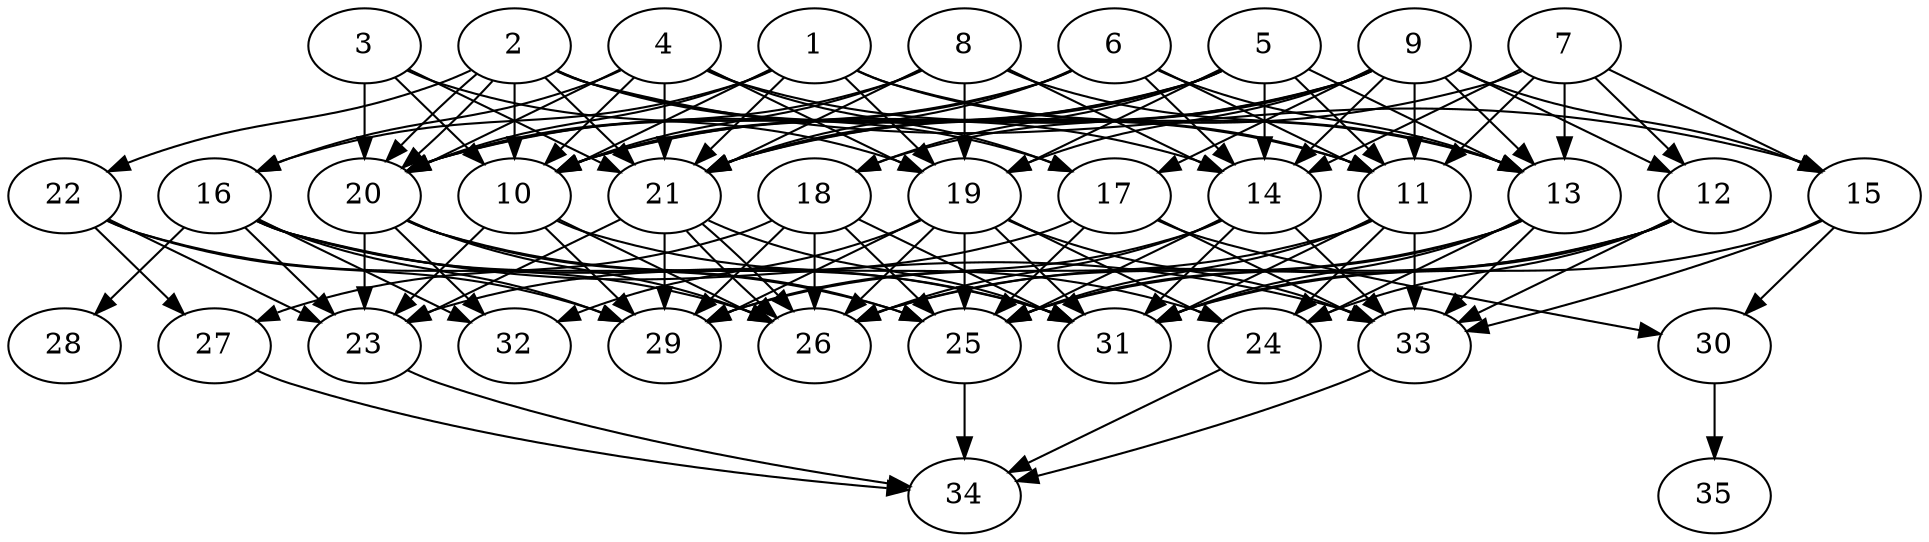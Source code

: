 // DAG automatically generated by daggen at Thu Oct  3 14:05:36 2019
// ./daggen --dot -n 35 --ccr 0.4 --fat 0.7 --regular 0.7 --density 0.9 --mindata 5242880 --maxdata 52428800 
digraph G {
  1 [size="74972160", alpha="0.20", expect_size="29988864"] 
  1 -> 10 [size ="29988864"]
  1 -> 11 [size ="29988864"]
  1 -> 13 [size ="29988864"]
  1 -> 16 [size ="29988864"]
  1 -> 19 [size ="29988864"]
  1 -> 20 [size ="29988864"]
  1 -> 21 [size ="29988864"]
  2 [size="80384000", alpha="0.17", expect_size="32153600"] 
  2 -> 10 [size ="32153600"]
  2 -> 14 [size ="32153600"]
  2 -> 15 [size ="32153600"]
  2 -> 17 [size ="32153600"]
  2 -> 20 [size ="32153600"]
  2 -> 20 [size ="32153600"]
  2 -> 21 [size ="32153600"]
  2 -> 22 [size ="32153600"]
  3 [size="86707200", alpha="0.06", expect_size="34682880"] 
  3 -> 10 [size ="34682880"]
  3 -> 19 [size ="34682880"]
  3 -> 20 [size ="34682880"]
  3 -> 21 [size ="34682880"]
  4 [size="115432960", alpha="0.03", expect_size="46173184"] 
  4 -> 10 [size ="46173184"]
  4 -> 11 [size ="46173184"]
  4 -> 16 [size ="46173184"]
  4 -> 17 [size ="46173184"]
  4 -> 19 [size ="46173184"]
  4 -> 20 [size ="46173184"]
  4 -> 21 [size ="46173184"]
  5 [size="52605440", alpha="0.18", expect_size="21042176"] 
  5 -> 10 [size ="21042176"]
  5 -> 11 [size ="21042176"]
  5 -> 13 [size ="21042176"]
  5 -> 14 [size ="21042176"]
  5 -> 18 [size ="21042176"]
  5 -> 19 [size ="21042176"]
  5 -> 20 [size ="21042176"]
  5 -> 21 [size ="21042176"]
  6 [size="13992960", alpha="0.02", expect_size="5597184"] 
  6 -> 10 [size ="5597184"]
  6 -> 11 [size ="5597184"]
  6 -> 13 [size ="5597184"]
  6 -> 14 [size ="5597184"]
  6 -> 20 [size ="5597184"]
  6 -> 21 [size ="5597184"]
  7 [size="55285760", alpha="0.16", expect_size="22114304"] 
  7 -> 11 [size ="22114304"]
  7 -> 12 [size ="22114304"]
  7 -> 13 [size ="22114304"]
  7 -> 14 [size ="22114304"]
  7 -> 15 [size ="22114304"]
  7 -> 21 [size ="22114304"]
  8 [size="82677760", alpha="0.01", expect_size="33071104"] 
  8 -> 10 [size ="33071104"]
  8 -> 13 [size ="33071104"]
  8 -> 14 [size ="33071104"]
  8 -> 19 [size ="33071104"]
  8 -> 20 [size ="33071104"]
  8 -> 21 [size ="33071104"]
  9 [size="18321920", alpha="0.15", expect_size="7328768"] 
  9 -> 10 [size ="7328768"]
  9 -> 11 [size ="7328768"]
  9 -> 12 [size ="7328768"]
  9 -> 13 [size ="7328768"]
  9 -> 14 [size ="7328768"]
  9 -> 15 [size ="7328768"]
  9 -> 17 [size ="7328768"]
  9 -> 18 [size ="7328768"]
  9 -> 19 [size ="7328768"]
  9 -> 21 [size ="7328768"]
  10 [size="32995840", alpha="0.05", expect_size="13198336"] 
  10 -> 23 [size ="13198336"]
  10 -> 24 [size ="13198336"]
  10 -> 26 [size ="13198336"]
  10 -> 29 [size ="13198336"]
  11 [size="20272640", alpha="0.01", expect_size="8109056"] 
  11 -> 24 [size ="8109056"]
  11 -> 25 [size ="8109056"]
  11 -> 29 [size ="8109056"]
  11 -> 31 [size ="8109056"]
  11 -> 33 [size ="8109056"]
  12 [size="19883520", alpha="0.04", expect_size="7953408"] 
  12 -> 24 [size ="7953408"]
  12 -> 25 [size ="7953408"]
  12 -> 26 [size ="7953408"]
  12 -> 31 [size ="7953408"]
  12 -> 33 [size ="7953408"]
  13 [size="121072640", alpha="0.12", expect_size="48429056"] 
  13 -> 24 [size ="48429056"]
  13 -> 25 [size ="48429056"]
  13 -> 26 [size ="48429056"]
  13 -> 31 [size ="48429056"]
  13 -> 33 [size ="48429056"]
  14 [size="40064000", alpha="0.05", expect_size="16025600"] 
  14 -> 25 [size ="16025600"]
  14 -> 26 [size ="16025600"]
  14 -> 29 [size ="16025600"]
  14 -> 31 [size ="16025600"]
  14 -> 33 [size ="16025600"]
  15 [size="56947200", alpha="0.10", expect_size="22778880"] 
  15 -> 30 [size ="22778880"]
  15 -> 31 [size ="22778880"]
  15 -> 33 [size ="22778880"]
  16 [size="46799360", alpha="0.05", expect_size="18719744"] 
  16 -> 23 [size ="18719744"]
  16 -> 25 [size ="18719744"]
  16 -> 28 [size ="18719744"]
  16 -> 29 [size ="18719744"]
  16 -> 31 [size ="18719744"]
  16 -> 32 [size ="18719744"]
  16 -> 33 [size ="18719744"]
  17 [size="61332480", alpha="0.05", expect_size="24532992"] 
  17 -> 23 [size ="24532992"]
  17 -> 25 [size ="24532992"]
  17 -> 30 [size ="24532992"]
  17 -> 33 [size ="24532992"]
  18 [size="39347200", alpha="0.14", expect_size="15738880"] 
  18 -> 25 [size ="15738880"]
  18 -> 26 [size ="15738880"]
  18 -> 27 [size ="15738880"]
  18 -> 29 [size ="15738880"]
  18 -> 31 [size ="15738880"]
  19 [size="46051840", alpha="0.05", expect_size="18420736"] 
  19 -> 24 [size ="18420736"]
  19 -> 25 [size ="18420736"]
  19 -> 26 [size ="18420736"]
  19 -> 29 [size ="18420736"]
  19 -> 31 [size ="18420736"]
  19 -> 32 [size ="18420736"]
  19 -> 33 [size ="18420736"]
  20 [size="19033600", alpha="0.09", expect_size="7613440"] 
  20 -> 23 [size ="7613440"]
  20 -> 25 [size ="7613440"]
  20 -> 26 [size ="7613440"]
  20 -> 31 [size ="7613440"]
  20 -> 32 [size ="7613440"]
  21 [size="48394240", alpha="0.04", expect_size="19357696"] 
  21 -> 23 [size ="19357696"]
  21 -> 26 [size ="19357696"]
  21 -> 26 [size ="19357696"]
  21 -> 29 [size ="19357696"]
  21 -> 31 [size ="19357696"]
  22 [size="56289280", alpha="0.11", expect_size="22515712"] 
  22 -> 23 [size ="22515712"]
  22 -> 26 [size ="22515712"]
  22 -> 27 [size ="22515712"]
  22 -> 29 [size ="22515712"]
  23 [size="79959040", alpha="0.10", expect_size="31983616"] 
  23 -> 34 [size ="31983616"]
  24 [size="34585600", alpha="0.06", expect_size="13834240"] 
  24 -> 34 [size ="13834240"]
  25 [size="61555200", alpha="0.09", expect_size="24622080"] 
  25 -> 34 [size ="24622080"]
  26 [size="120811520", alpha="0.13", expect_size="48324608"] 
  27 [size="29870080", alpha="0.03", expect_size="11948032"] 
  27 -> 34 [size ="11948032"]
  28 [size="60408320", alpha="0.05", expect_size="24163328"] 
  29 [size="25121280", alpha="0.08", expect_size="10048512"] 
  30 [size="52549120", alpha="0.15", expect_size="21019648"] 
  30 -> 35 [size ="21019648"]
  31 [size="107310080", alpha="0.02", expect_size="42924032"] 
  32 [size="15339520", alpha="0.11", expect_size="6135808"] 
  33 [size="79846400", alpha="0.18", expect_size="31938560"] 
  33 -> 34 [size ="31938560"]
  34 [size="20533760", alpha="0.10", expect_size="8213504"] 
  35 [size="57697280", alpha="0.09", expect_size="23078912"] 
}
